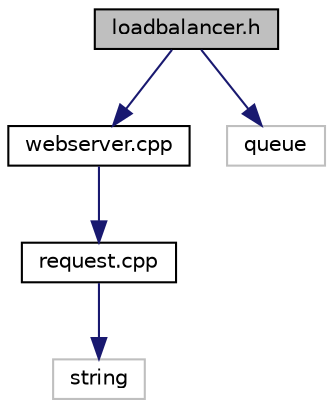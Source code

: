 digraph "loadbalancer.h"
{
  edge [fontname="Helvetica",fontsize="10",labelfontname="Helvetica",labelfontsize="10"];
  node [fontname="Helvetica",fontsize="10",shape=record];
  Node0 [label="loadbalancer.h",height=0.2,width=0.4,color="black", fillcolor="grey75", style="filled", fontcolor="black"];
  Node0 -> Node1 [color="midnightblue",fontsize="10",style="solid",fontname="Helvetica"];
  Node1 [label="webserver.cpp",height=0.2,width=0.4,color="black", fillcolor="white", style="filled",URL="$webserver_8cpp.html"];
  Node1 -> Node2 [color="midnightblue",fontsize="10",style="solid",fontname="Helvetica"];
  Node2 [label="request.cpp",height=0.2,width=0.4,color="black", fillcolor="white", style="filled",URL="$request_8cpp.html"];
  Node2 -> Node3 [color="midnightblue",fontsize="10",style="solid",fontname="Helvetica"];
  Node3 [label="string",height=0.2,width=0.4,color="grey75", fillcolor="white", style="filled"];
  Node0 -> Node4 [color="midnightblue",fontsize="10",style="solid",fontname="Helvetica"];
  Node4 [label="queue",height=0.2,width=0.4,color="grey75", fillcolor="white", style="filled"];
}
